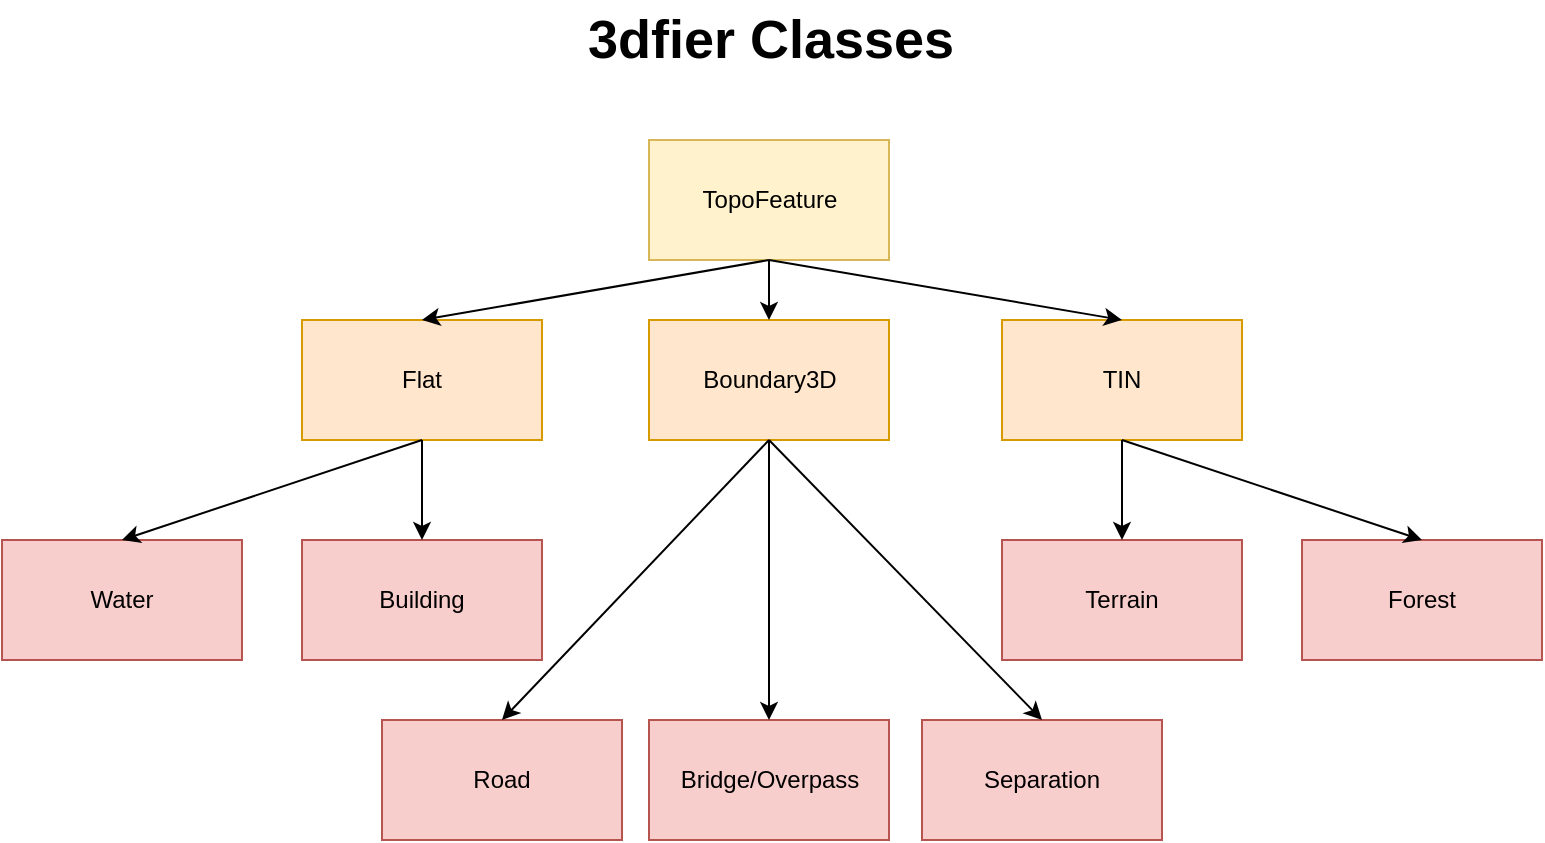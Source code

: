 <mxfile version="12.5.5" type="device"><diagram id="NKR4zm4llRph0TbP-GkC" name="Page-1"><mxGraphModel dx="1408" dy="699" grid="1" gridSize="10" guides="1" tooltips="1" connect="1" arrows="1" fold="1" page="1" pageScale="1" pageWidth="827" pageHeight="1169" math="0" shadow="0"><root><mxCell id="0"/><mxCell id="1" parent="0"/><mxCell id="Mbbk7z8KRNRWWaH997fg-2" value="TopoFeature" style="rounded=0;whiteSpace=wrap;html=1;fillColor=#fff2cc;strokeColor=#d6b656;" vertex="1" parent="1"><mxGeometry x="353.5" y="100" width="120" height="60" as="geometry"/></mxCell><mxCell id="Mbbk7z8KRNRWWaH997fg-3" value="3dfier Classes" style="text;strokeColor=none;fillColor=none;html=1;fontSize=27;fontStyle=1;verticalAlign=middle;align=center;rounded=0;shadow=0;" vertex="1" parent="1"><mxGeometry x="254" y="30" width="319" height="40" as="geometry"/></mxCell><mxCell id="Mbbk7z8KRNRWWaH997fg-4" value="Flat" style="rounded=0;whiteSpace=wrap;html=1;fillColor=#ffe6cc;strokeColor=#d79b00;" vertex="1" parent="1"><mxGeometry x="180" y="190" width="120" height="60" as="geometry"/></mxCell><mxCell id="Mbbk7z8KRNRWWaH997fg-5" value="Road" style="rounded=0;whiteSpace=wrap;html=1;fillColor=#f8cecc;strokeColor=#b85450;" vertex="1" parent="1"><mxGeometry x="220" y="390" width="120" height="60" as="geometry"/></mxCell><mxCell id="Mbbk7z8KRNRWWaH997fg-13" value="Bridge/Overpass" style="rounded=0;whiteSpace=wrap;html=1;fillColor=#f8cecc;strokeColor=#b85450;" vertex="1" parent="1"><mxGeometry x="353.5" y="390" width="120" height="60" as="geometry"/></mxCell><mxCell id="Mbbk7z8KRNRWWaH997fg-6" value="TIN" style="rounded=0;whiteSpace=wrap;html=1;fillColor=#ffe6cc;strokeColor=#d79b00;" vertex="1" parent="1"><mxGeometry x="530" y="190" width="120" height="60" as="geometry"/></mxCell><mxCell id="Mbbk7z8KRNRWWaH997fg-7" value="Water" style="rounded=0;whiteSpace=wrap;html=1;fillColor=#f8cecc;strokeColor=#b85450;" vertex="1" parent="1"><mxGeometry x="30" y="300" width="120" height="60" as="geometry"/></mxCell><mxCell id="Mbbk7z8KRNRWWaH997fg-8" value="Building" style="rounded=0;whiteSpace=wrap;html=1;fillColor=#f8cecc;strokeColor=#b85450;" vertex="1" parent="1"><mxGeometry x="180" y="300" width="120" height="60" as="geometry"/></mxCell><mxCell id="Mbbk7z8KRNRWWaH997fg-9" value="Separation" style="rounded=0;whiteSpace=wrap;html=1;fillColor=#f8cecc;strokeColor=#b85450;" vertex="1" parent="1"><mxGeometry x="490" y="390" width="120" height="60" as="geometry"/></mxCell><mxCell id="Mbbk7z8KRNRWWaH997fg-10" value="Boundary3D" style="rounded=0;whiteSpace=wrap;html=1;fillColor=#ffe6cc;strokeColor=#d79b00;" vertex="1" parent="1"><mxGeometry x="353.5" y="190" width="120" height="60" as="geometry"/></mxCell><mxCell id="Mbbk7z8KRNRWWaH997fg-11" value="Terrain" style="rounded=0;whiteSpace=wrap;html=1;fillColor=#f8cecc;strokeColor=#b85450;" vertex="1" parent="1"><mxGeometry x="530" y="300" width="120" height="60" as="geometry"/></mxCell><mxCell id="Mbbk7z8KRNRWWaH997fg-12" value="Forest" style="rounded=0;whiteSpace=wrap;html=1;fillColor=#f8cecc;strokeColor=#b85450;" vertex="1" parent="1"><mxGeometry x="680" y="300" width="120" height="60" as="geometry"/></mxCell><mxCell id="Mbbk7z8KRNRWWaH997fg-17" value="" style="endArrow=classic;html=1;exitX=0.5;exitY=1;exitDx=0;exitDy=0;entryX=0.5;entryY=0;entryDx=0;entryDy=0;" edge="1" parent="1" source="Mbbk7z8KRNRWWaH997fg-4" target="Mbbk7z8KRNRWWaH997fg-7"><mxGeometry width="50" height="50" relative="1" as="geometry"><mxPoint x="30" y="520" as="sourcePoint"/><mxPoint x="80" y="470" as="targetPoint"/></mxGeometry></mxCell><mxCell id="Mbbk7z8KRNRWWaH997fg-18" value="" style="endArrow=classic;html=1;exitX=0.5;exitY=1;exitDx=0;exitDy=0;entryX=0.5;entryY=0;entryDx=0;entryDy=0;" edge="1" parent="1" source="Mbbk7z8KRNRWWaH997fg-4" target="Mbbk7z8KRNRWWaH997fg-8"><mxGeometry width="50" height="50" relative="1" as="geometry"><mxPoint x="250" y="260" as="sourcePoint"/><mxPoint x="100" y="310" as="targetPoint"/></mxGeometry></mxCell><mxCell id="Mbbk7z8KRNRWWaH997fg-19" value="" style="endArrow=classic;html=1;entryX=0.5;entryY=0;entryDx=0;entryDy=0;" edge="1" parent="1" source="Mbbk7z8KRNRWWaH997fg-6" target="Mbbk7z8KRNRWWaH997fg-11"><mxGeometry width="50" height="50" relative="1" as="geometry"><mxPoint x="260" y="270" as="sourcePoint"/><mxPoint x="110" y="320" as="targetPoint"/></mxGeometry></mxCell><mxCell id="Mbbk7z8KRNRWWaH997fg-20" value="" style="endArrow=classic;html=1;entryX=0.5;entryY=0;entryDx=0;entryDy=0;exitX=0.5;exitY=1;exitDx=0;exitDy=0;" edge="1" parent="1" source="Mbbk7z8KRNRWWaH997fg-6" target="Mbbk7z8KRNRWWaH997fg-12"><mxGeometry width="50" height="50" relative="1" as="geometry"><mxPoint x="510" y="270" as="sourcePoint"/><mxPoint x="120" y="330" as="targetPoint"/></mxGeometry></mxCell><mxCell id="Mbbk7z8KRNRWWaH997fg-21" value="" style="endArrow=classic;html=1;exitX=0.5;exitY=1;exitDx=0;exitDy=0;entryX=0.5;entryY=0;entryDx=0;entryDy=0;" edge="1" parent="1" source="Mbbk7z8KRNRWWaH997fg-10" target="Mbbk7z8KRNRWWaH997fg-5"><mxGeometry width="50" height="50" relative="1" as="geometry"><mxPoint x="280" y="290" as="sourcePoint"/><mxPoint x="130" y="340" as="targetPoint"/></mxGeometry></mxCell><mxCell id="Mbbk7z8KRNRWWaH997fg-22" value="" style="endArrow=classic;html=1;exitX=0.5;exitY=1;exitDx=0;exitDy=0;entryX=0.5;entryY=0;entryDx=0;entryDy=0;" edge="1" parent="1" source="Mbbk7z8KRNRWWaH997fg-10" target="Mbbk7z8KRNRWWaH997fg-13"><mxGeometry width="50" height="50" relative="1" as="geometry"><mxPoint x="290" y="300" as="sourcePoint"/><mxPoint x="140" y="350" as="targetPoint"/></mxGeometry></mxCell><mxCell id="Mbbk7z8KRNRWWaH997fg-23" value="" style="endArrow=classic;html=1;exitX=0.5;exitY=1;exitDx=0;exitDy=0;entryX=0.5;entryY=0;entryDx=0;entryDy=0;" edge="1" parent="1" source="Mbbk7z8KRNRWWaH997fg-10" target="Mbbk7z8KRNRWWaH997fg-9"><mxGeometry width="50" height="50" relative="1" as="geometry"><mxPoint x="300" y="310" as="sourcePoint"/><mxPoint x="150" y="360" as="targetPoint"/></mxGeometry></mxCell><mxCell id="Mbbk7z8KRNRWWaH997fg-24" value="" style="endArrow=classic;html=1;exitX=0.5;exitY=1;exitDx=0;exitDy=0;entryX=0.5;entryY=0;entryDx=0;entryDy=0;" edge="1" parent="1" source="Mbbk7z8KRNRWWaH997fg-2" target="Mbbk7z8KRNRWWaH997fg-4"><mxGeometry width="50" height="50" relative="1" as="geometry"><mxPoint x="310" y="320" as="sourcePoint"/><mxPoint x="160" y="370" as="targetPoint"/></mxGeometry></mxCell><mxCell id="Mbbk7z8KRNRWWaH997fg-25" value="" style="endArrow=classic;html=1;exitX=0.5;exitY=1;exitDx=0;exitDy=0;entryX=0.5;entryY=0;entryDx=0;entryDy=0;" edge="1" parent="1" source="Mbbk7z8KRNRWWaH997fg-2" target="Mbbk7z8KRNRWWaH997fg-10"><mxGeometry width="50" height="50" relative="1" as="geometry"><mxPoint x="320" y="330" as="sourcePoint"/><mxPoint x="170" y="380" as="targetPoint"/></mxGeometry></mxCell><mxCell id="Mbbk7z8KRNRWWaH997fg-26" value="" style="endArrow=classic;html=1;exitX=0.5;exitY=1;exitDx=0;exitDy=0;entryX=0.5;entryY=0;entryDx=0;entryDy=0;" edge="1" parent="1" source="Mbbk7z8KRNRWWaH997fg-2" target="Mbbk7z8KRNRWWaH997fg-6"><mxGeometry width="50" height="50" relative="1" as="geometry"><mxPoint x="330" y="340" as="sourcePoint"/><mxPoint x="180" y="390" as="targetPoint"/></mxGeometry></mxCell></root></mxGraphModel></diagram></mxfile>